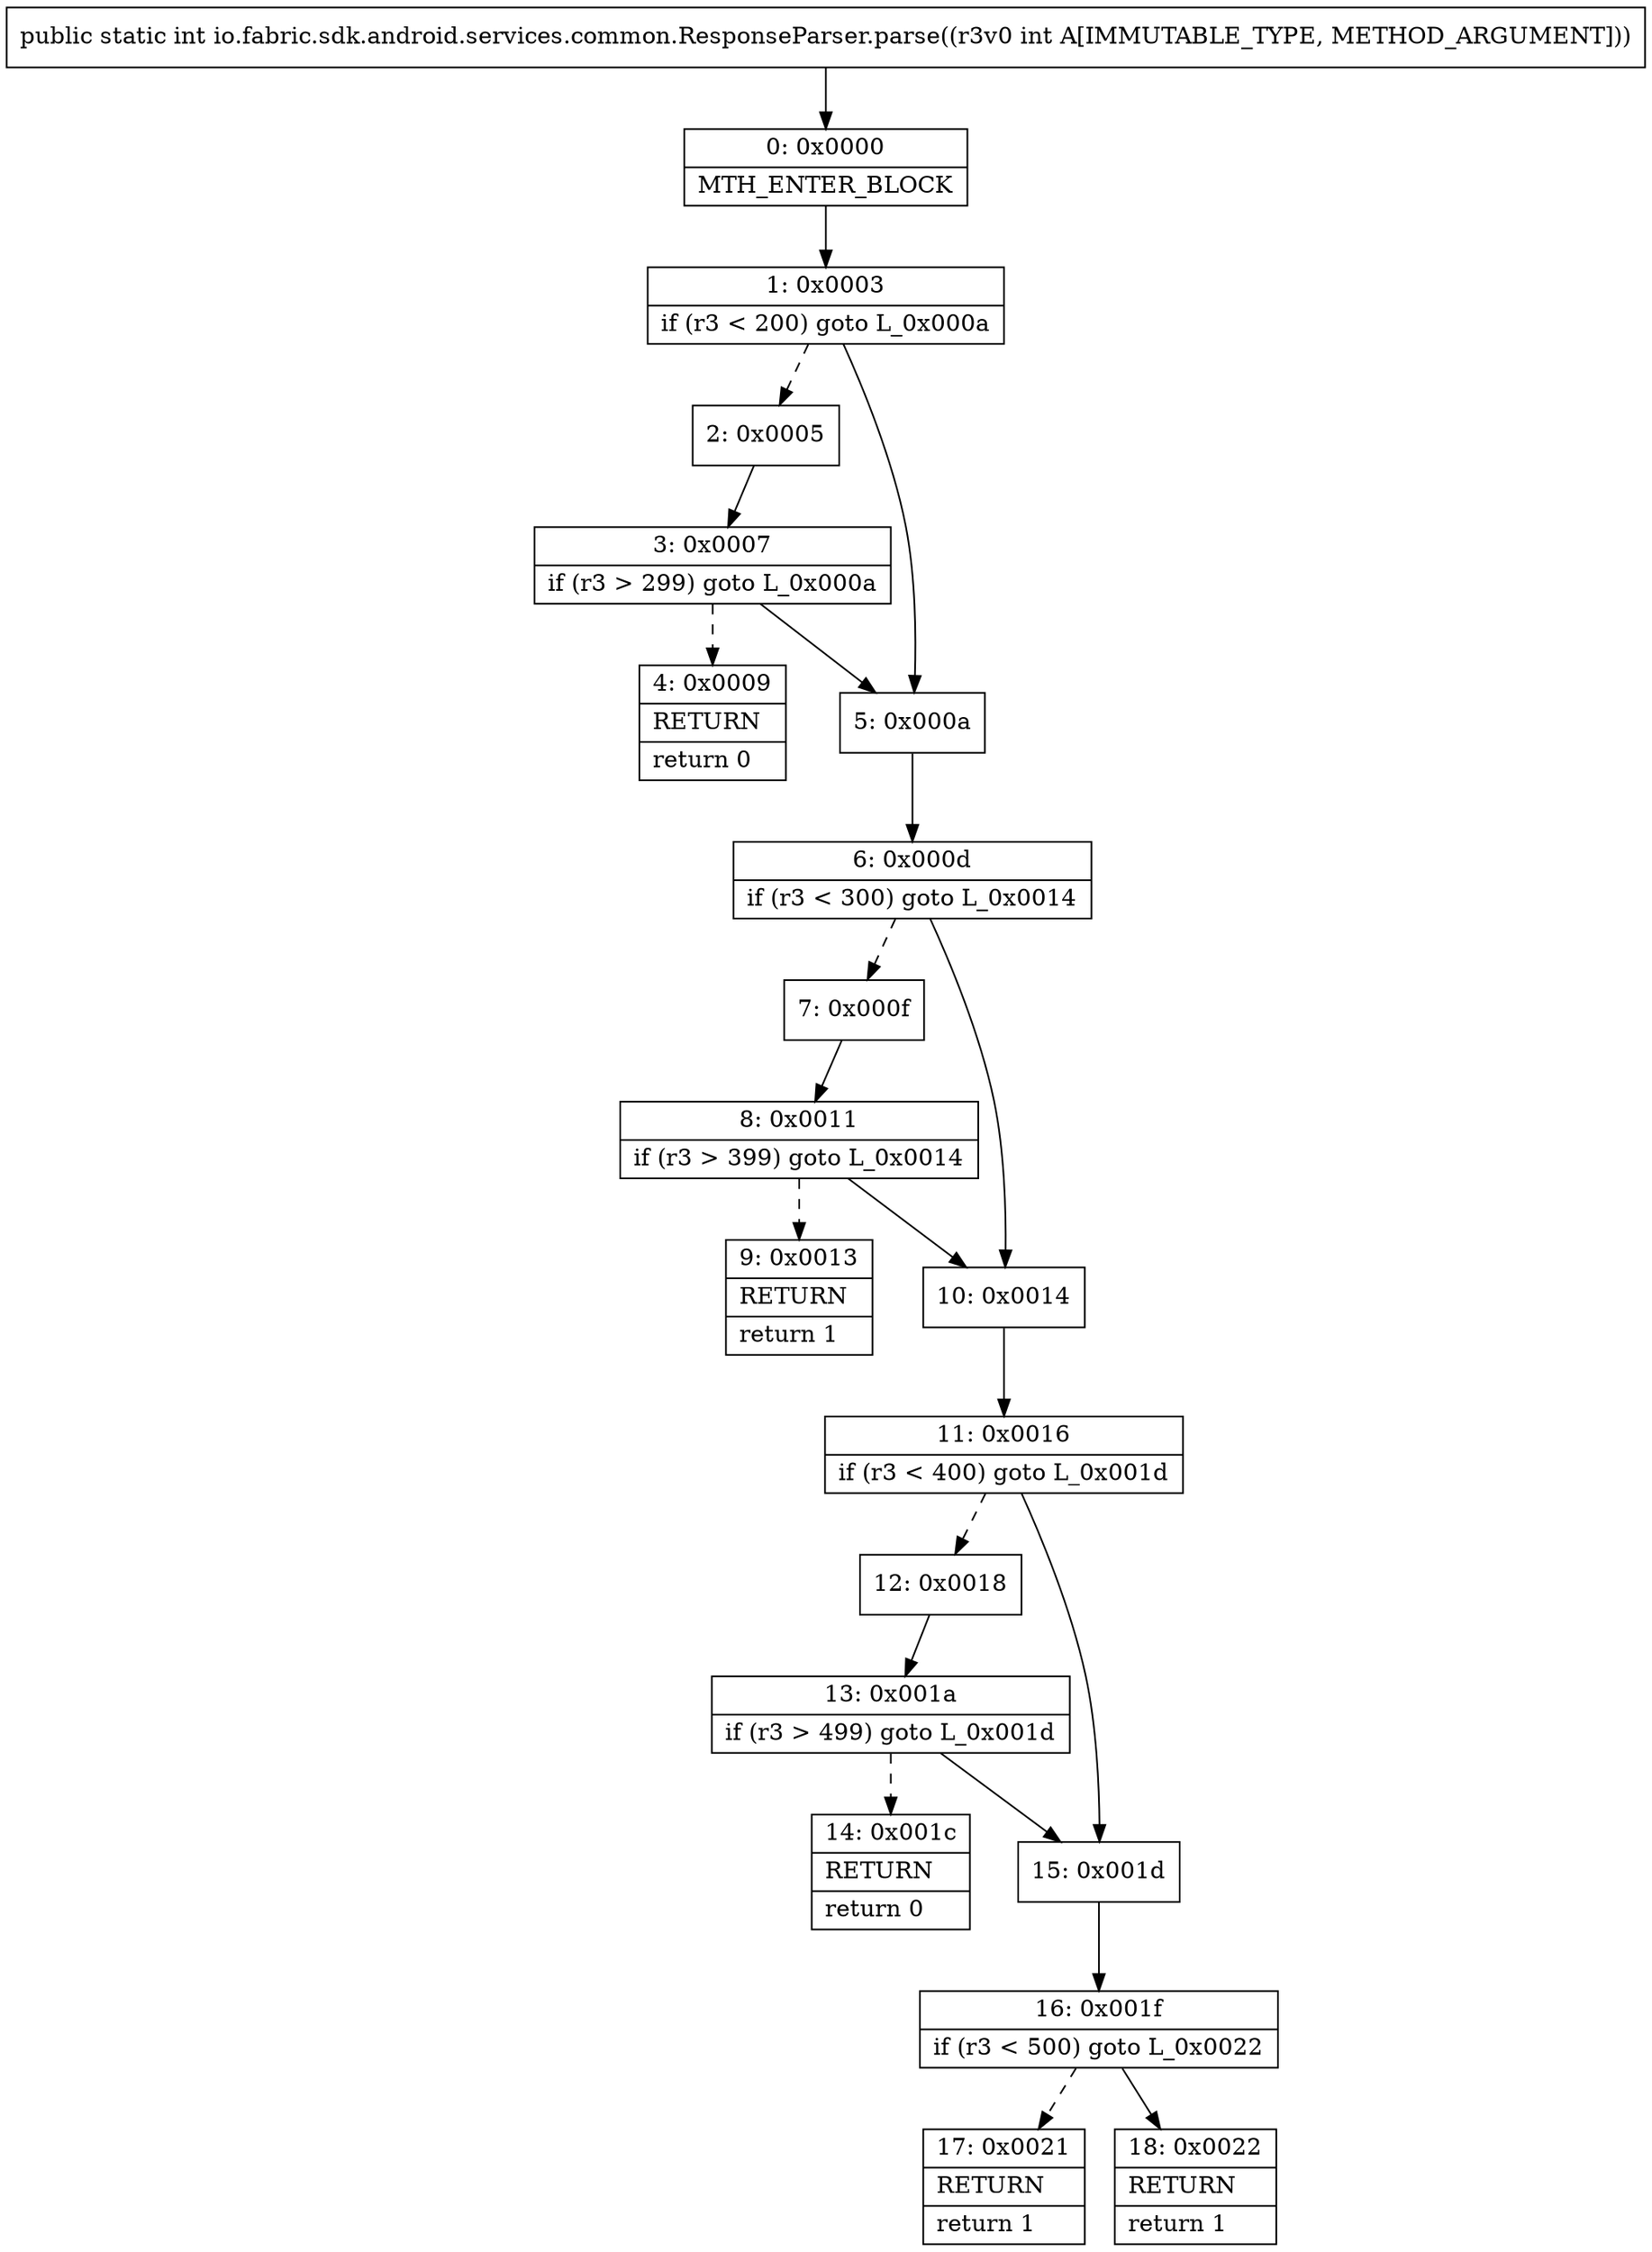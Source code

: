 digraph "CFG forio.fabric.sdk.android.services.common.ResponseParser.parse(I)I" {
Node_0 [shape=record,label="{0\:\ 0x0000|MTH_ENTER_BLOCK\l}"];
Node_1 [shape=record,label="{1\:\ 0x0003|if (r3 \< 200) goto L_0x000a\l}"];
Node_2 [shape=record,label="{2\:\ 0x0005}"];
Node_3 [shape=record,label="{3\:\ 0x0007|if (r3 \> 299) goto L_0x000a\l}"];
Node_4 [shape=record,label="{4\:\ 0x0009|RETURN\l|return 0\l}"];
Node_5 [shape=record,label="{5\:\ 0x000a}"];
Node_6 [shape=record,label="{6\:\ 0x000d|if (r3 \< 300) goto L_0x0014\l}"];
Node_7 [shape=record,label="{7\:\ 0x000f}"];
Node_8 [shape=record,label="{8\:\ 0x0011|if (r3 \> 399) goto L_0x0014\l}"];
Node_9 [shape=record,label="{9\:\ 0x0013|RETURN\l|return 1\l}"];
Node_10 [shape=record,label="{10\:\ 0x0014}"];
Node_11 [shape=record,label="{11\:\ 0x0016|if (r3 \< 400) goto L_0x001d\l}"];
Node_12 [shape=record,label="{12\:\ 0x0018}"];
Node_13 [shape=record,label="{13\:\ 0x001a|if (r3 \> 499) goto L_0x001d\l}"];
Node_14 [shape=record,label="{14\:\ 0x001c|RETURN\l|return 0\l}"];
Node_15 [shape=record,label="{15\:\ 0x001d}"];
Node_16 [shape=record,label="{16\:\ 0x001f|if (r3 \< 500) goto L_0x0022\l}"];
Node_17 [shape=record,label="{17\:\ 0x0021|RETURN\l|return 1\l}"];
Node_18 [shape=record,label="{18\:\ 0x0022|RETURN\l|return 1\l}"];
MethodNode[shape=record,label="{public static int io.fabric.sdk.android.services.common.ResponseParser.parse((r3v0 int A[IMMUTABLE_TYPE, METHOD_ARGUMENT])) }"];
MethodNode -> Node_0;
Node_0 -> Node_1;
Node_1 -> Node_2[style=dashed];
Node_1 -> Node_5;
Node_2 -> Node_3;
Node_3 -> Node_4[style=dashed];
Node_3 -> Node_5;
Node_5 -> Node_6;
Node_6 -> Node_7[style=dashed];
Node_6 -> Node_10;
Node_7 -> Node_8;
Node_8 -> Node_9[style=dashed];
Node_8 -> Node_10;
Node_10 -> Node_11;
Node_11 -> Node_12[style=dashed];
Node_11 -> Node_15;
Node_12 -> Node_13;
Node_13 -> Node_14[style=dashed];
Node_13 -> Node_15;
Node_15 -> Node_16;
Node_16 -> Node_17[style=dashed];
Node_16 -> Node_18;
}

